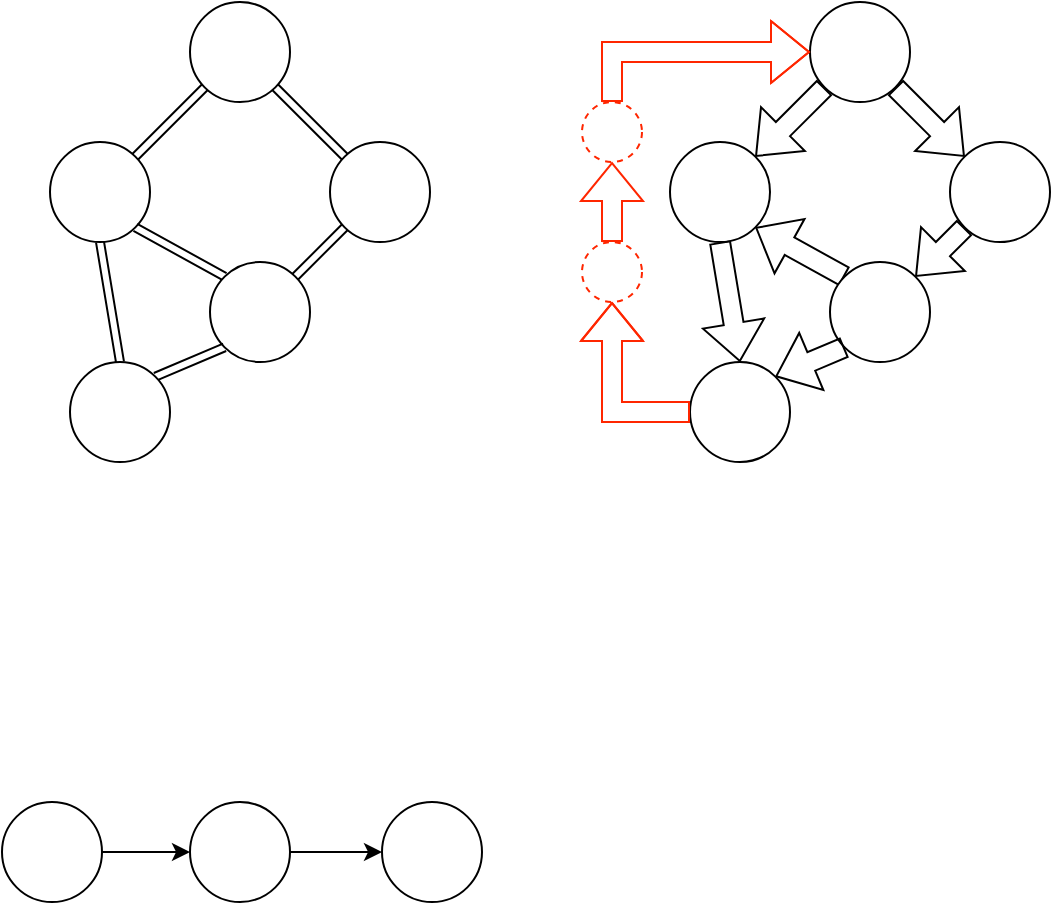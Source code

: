 <mxfile version="23.1.1" type="github">
  <diagram name="Page-1" id="xjqAh2hvt6Nd33HIjeej">
    <mxGraphModel dx="683" dy="361" grid="1" gridSize="10" guides="1" tooltips="1" connect="1" arrows="1" fold="1" page="1" pageScale="1" pageWidth="827" pageHeight="1169" math="0" shadow="0">
      <root>
        <mxCell id="0" />
        <mxCell id="1" parent="0" />
        <mxCell id="q3nDh8TTxS_02XK5S1tO-25" value="" style="group" vertex="1" connectable="0" parent="1">
          <mxGeometry x="164" y="30" width="190" height="230" as="geometry" />
        </mxCell>
        <mxCell id="q3nDh8TTxS_02XK5S1tO-1" value="" style="ellipse;whiteSpace=wrap;html=1;aspect=fixed;" vertex="1" parent="q3nDh8TTxS_02XK5S1tO-25">
          <mxGeometry x="70" width="50" height="50" as="geometry" />
        </mxCell>
        <mxCell id="q3nDh8TTxS_02XK5S1tO-7" style="edgeStyle=none;shape=link;rounded=0;orthogonalLoop=1;jettySize=auto;html=1;exitX=1;exitY=0;exitDx=0;exitDy=0;entryX=0;entryY=1;entryDx=0;entryDy=0;" edge="1" parent="q3nDh8TTxS_02XK5S1tO-25" source="q3nDh8TTxS_02XK5S1tO-2" target="q3nDh8TTxS_02XK5S1tO-1">
          <mxGeometry relative="1" as="geometry" />
        </mxCell>
        <mxCell id="q3nDh8TTxS_02XK5S1tO-2" value="" style="ellipse;whiteSpace=wrap;html=1;aspect=fixed;" vertex="1" parent="q3nDh8TTxS_02XK5S1tO-25">
          <mxGeometry y="70" width="50" height="50" as="geometry" />
        </mxCell>
        <mxCell id="q3nDh8TTxS_02XK5S1tO-10" style="edgeStyle=none;shape=link;rounded=0;orthogonalLoop=1;jettySize=auto;html=1;exitX=0;exitY=0;exitDx=0;exitDy=0;entryX=1;entryY=1;entryDx=0;entryDy=0;" edge="1" parent="q3nDh8TTxS_02XK5S1tO-25" source="q3nDh8TTxS_02XK5S1tO-3" target="q3nDh8TTxS_02XK5S1tO-2">
          <mxGeometry relative="1" as="geometry" />
        </mxCell>
        <mxCell id="q3nDh8TTxS_02XK5S1tO-3" value="" style="ellipse;whiteSpace=wrap;html=1;aspect=fixed;" vertex="1" parent="q3nDh8TTxS_02XK5S1tO-25">
          <mxGeometry x="80" y="130" width="50" height="50" as="geometry" />
        </mxCell>
        <mxCell id="q3nDh8TTxS_02XK5S1tO-9" style="edgeStyle=none;shape=link;rounded=0;orthogonalLoop=1;jettySize=auto;html=1;exitX=0;exitY=1;exitDx=0;exitDy=0;entryX=1;entryY=0;entryDx=0;entryDy=0;" edge="1" parent="q3nDh8TTxS_02XK5S1tO-25" source="q3nDh8TTxS_02XK5S1tO-4" target="q3nDh8TTxS_02XK5S1tO-3">
          <mxGeometry relative="1" as="geometry" />
        </mxCell>
        <mxCell id="q3nDh8TTxS_02XK5S1tO-4" value="" style="ellipse;whiteSpace=wrap;html=1;aspect=fixed;" vertex="1" parent="q3nDh8TTxS_02XK5S1tO-25">
          <mxGeometry x="140" y="70" width="50" height="50" as="geometry" />
        </mxCell>
        <mxCell id="q3nDh8TTxS_02XK5S1tO-8" style="edgeStyle=none;shape=link;rounded=0;orthogonalLoop=1;jettySize=auto;html=1;exitX=1;exitY=1;exitDx=0;exitDy=0;entryX=0;entryY=0;entryDx=0;entryDy=0;" edge="1" parent="q3nDh8TTxS_02XK5S1tO-25" source="q3nDh8TTxS_02XK5S1tO-1" target="q3nDh8TTxS_02XK5S1tO-4">
          <mxGeometry relative="1" as="geometry" />
        </mxCell>
        <mxCell id="q3nDh8TTxS_02XK5S1tO-12" style="edgeStyle=none;shape=link;rounded=0;orthogonalLoop=1;jettySize=auto;html=1;exitX=1;exitY=0;exitDx=0;exitDy=0;entryX=0;entryY=1;entryDx=0;entryDy=0;" edge="1" parent="q3nDh8TTxS_02XK5S1tO-25" source="q3nDh8TTxS_02XK5S1tO-5" target="q3nDh8TTxS_02XK5S1tO-3">
          <mxGeometry relative="1" as="geometry" />
        </mxCell>
        <mxCell id="q3nDh8TTxS_02XK5S1tO-5" value="" style="ellipse;whiteSpace=wrap;html=1;aspect=fixed;" vertex="1" parent="q3nDh8TTxS_02XK5S1tO-25">
          <mxGeometry x="10" y="180" width="50" height="50" as="geometry" />
        </mxCell>
        <mxCell id="q3nDh8TTxS_02XK5S1tO-11" style="edgeStyle=none;shape=link;rounded=0;orthogonalLoop=1;jettySize=auto;html=1;exitX=0.5;exitY=1;exitDx=0;exitDy=0;entryX=0.5;entryY=0;entryDx=0;entryDy=0;" edge="1" parent="q3nDh8TTxS_02XK5S1tO-25" source="q3nDh8TTxS_02XK5S1tO-2" target="q3nDh8TTxS_02XK5S1tO-5">
          <mxGeometry relative="1" as="geometry" />
        </mxCell>
        <mxCell id="q3nDh8TTxS_02XK5S1tO-38" value="" style="group" vertex="1" connectable="0" parent="1">
          <mxGeometry x="430" y="30" width="234" height="230" as="geometry" />
        </mxCell>
        <mxCell id="q3nDh8TTxS_02XK5S1tO-29" value="" style="group" vertex="1" connectable="0" parent="q3nDh8TTxS_02XK5S1tO-38">
          <mxGeometry x="44" width="190" height="230" as="geometry" />
        </mxCell>
        <mxCell id="q3nDh8TTxS_02XK5S1tO-14" value="" style="ellipse;whiteSpace=wrap;html=1;aspect=fixed;" vertex="1" parent="q3nDh8TTxS_02XK5S1tO-29">
          <mxGeometry x="70" width="50" height="50" as="geometry" />
        </mxCell>
        <mxCell id="q3nDh8TTxS_02XK5S1tO-15" style="edgeStyle=none;shape=flexArrow;rounded=0;orthogonalLoop=1;jettySize=auto;html=1;exitX=1;exitY=0;exitDx=0;exitDy=0;entryX=0;entryY=1;entryDx=0;entryDy=0;startArrow=block;endArrow=none;endFill=0;" edge="1" parent="q3nDh8TTxS_02XK5S1tO-29" source="q3nDh8TTxS_02XK5S1tO-17" target="q3nDh8TTxS_02XK5S1tO-14">
          <mxGeometry relative="1" as="geometry" />
        </mxCell>
        <mxCell id="q3nDh8TTxS_02XK5S1tO-17" value="" style="ellipse;whiteSpace=wrap;html=1;aspect=fixed;" vertex="1" parent="q3nDh8TTxS_02XK5S1tO-29">
          <mxGeometry y="70" width="50" height="50" as="geometry" />
        </mxCell>
        <mxCell id="q3nDh8TTxS_02XK5S1tO-18" style="edgeStyle=none;shape=flexArrow;rounded=0;orthogonalLoop=1;jettySize=auto;html=1;exitX=0;exitY=0;exitDx=0;exitDy=0;entryX=1;entryY=1;entryDx=0;entryDy=0;" edge="1" parent="q3nDh8TTxS_02XK5S1tO-29" source="q3nDh8TTxS_02XK5S1tO-19" target="q3nDh8TTxS_02XK5S1tO-17">
          <mxGeometry relative="1" as="geometry" />
        </mxCell>
        <mxCell id="q3nDh8TTxS_02XK5S1tO-19" value="" style="ellipse;whiteSpace=wrap;html=1;aspect=fixed;" vertex="1" parent="q3nDh8TTxS_02XK5S1tO-29">
          <mxGeometry x="80" y="130" width="50" height="50" as="geometry" />
        </mxCell>
        <mxCell id="q3nDh8TTxS_02XK5S1tO-20" style="edgeStyle=none;shape=flexArrow;rounded=0;orthogonalLoop=1;jettySize=auto;html=1;exitX=0;exitY=1;exitDx=0;exitDy=0;entryX=1;entryY=0;entryDx=0;entryDy=0;" edge="1" parent="q3nDh8TTxS_02XK5S1tO-29" source="q3nDh8TTxS_02XK5S1tO-21" target="q3nDh8TTxS_02XK5S1tO-19">
          <mxGeometry relative="1" as="geometry" />
        </mxCell>
        <mxCell id="q3nDh8TTxS_02XK5S1tO-21" value="" style="ellipse;whiteSpace=wrap;html=1;aspect=fixed;" vertex="1" parent="q3nDh8TTxS_02XK5S1tO-29">
          <mxGeometry x="140" y="70" width="50" height="50" as="geometry" />
        </mxCell>
        <mxCell id="q3nDh8TTxS_02XK5S1tO-13" style="edgeStyle=none;shape=flexArrow;rounded=0;orthogonalLoop=1;jettySize=auto;html=1;exitX=1;exitY=1;exitDx=0;exitDy=0;entryX=0;entryY=0;entryDx=0;entryDy=0;" edge="1" parent="q3nDh8TTxS_02XK5S1tO-29" source="q3nDh8TTxS_02XK5S1tO-14" target="q3nDh8TTxS_02XK5S1tO-21">
          <mxGeometry relative="1" as="geometry" />
        </mxCell>
        <mxCell id="q3nDh8TTxS_02XK5S1tO-22" style="edgeStyle=none;shape=flexArrow;rounded=0;orthogonalLoop=1;jettySize=auto;html=1;exitX=1;exitY=0;exitDx=0;exitDy=0;entryX=0;entryY=1;entryDx=0;entryDy=0;startArrow=block;endArrow=none;endFill=0;" edge="1" parent="q3nDh8TTxS_02XK5S1tO-29" source="q3nDh8TTxS_02XK5S1tO-23" target="q3nDh8TTxS_02XK5S1tO-19">
          <mxGeometry relative="1" as="geometry" />
        </mxCell>
        <mxCell id="q3nDh8TTxS_02XK5S1tO-23" value="" style="ellipse;whiteSpace=wrap;html=1;aspect=fixed;" vertex="1" parent="q3nDh8TTxS_02XK5S1tO-29">
          <mxGeometry x="10" y="180" width="50" height="50" as="geometry" />
        </mxCell>
        <mxCell id="q3nDh8TTxS_02XK5S1tO-16" style="edgeStyle=none;shape=flexArrow;rounded=0;orthogonalLoop=1;jettySize=auto;html=1;exitX=0.5;exitY=1;exitDx=0;exitDy=0;entryX=0.5;entryY=0;entryDx=0;entryDy=0;" edge="1" parent="q3nDh8TTxS_02XK5S1tO-29" source="q3nDh8TTxS_02XK5S1tO-17" target="q3nDh8TTxS_02XK5S1tO-23">
          <mxGeometry relative="1" as="geometry" />
        </mxCell>
        <mxCell id="q3nDh8TTxS_02XK5S1tO-32" value="" style="ellipse;whiteSpace=wrap;html=1;aspect=fixed;dashed=1;strokeColor=#ff2600;" vertex="1" parent="q3nDh8TTxS_02XK5S1tO-38">
          <mxGeometry y="120" width="30" height="30" as="geometry" />
        </mxCell>
        <mxCell id="q3nDh8TTxS_02XK5S1tO-36" style="edgeStyle=orthogonalEdgeStyle;shape=flexArrow;rounded=0;orthogonalLoop=1;jettySize=auto;html=1;exitX=0.5;exitY=0;exitDx=0;exitDy=0;entryX=0;entryY=0.5;entryDx=0;entryDy=0;strokeColor=#ff2600;" edge="1" parent="q3nDh8TTxS_02XK5S1tO-38" source="q3nDh8TTxS_02XK5S1tO-34" target="q3nDh8TTxS_02XK5S1tO-14">
          <mxGeometry relative="1" as="geometry" />
        </mxCell>
        <mxCell id="q3nDh8TTxS_02XK5S1tO-34" value="" style="ellipse;whiteSpace=wrap;html=1;aspect=fixed;dashed=1;strokeColor=#ff2600;" vertex="1" parent="q3nDh8TTxS_02XK5S1tO-38">
          <mxGeometry y="50" width="30" height="30" as="geometry" />
        </mxCell>
        <mxCell id="q3nDh8TTxS_02XK5S1tO-37" style="edgeStyle=none;shape=flexArrow;rounded=0;orthogonalLoop=1;jettySize=auto;html=1;exitX=0.5;exitY=0;exitDx=0;exitDy=0;entryX=0.5;entryY=1;entryDx=0;entryDy=0;strokeColor=#ff2600;" edge="1" parent="q3nDh8TTxS_02XK5S1tO-38" source="q3nDh8TTxS_02XK5S1tO-32" target="q3nDh8TTxS_02XK5S1tO-34">
          <mxGeometry relative="1" as="geometry" />
        </mxCell>
        <mxCell id="q3nDh8TTxS_02XK5S1tO-35" style="edgeStyle=orthogonalEdgeStyle;shape=flexArrow;rounded=0;orthogonalLoop=1;jettySize=auto;html=1;exitX=0;exitY=0.5;exitDx=0;exitDy=0;entryX=0.5;entryY=1;entryDx=0;entryDy=0;strokeColor=#ff2600;" edge="1" parent="q3nDh8TTxS_02XK5S1tO-38" source="q3nDh8TTxS_02XK5S1tO-23" target="q3nDh8TTxS_02XK5S1tO-32">
          <mxGeometry relative="1" as="geometry" />
        </mxCell>
        <mxCell id="q3nDh8TTxS_02XK5S1tO-52" style="edgeStyle=none;rounded=0;orthogonalLoop=1;jettySize=auto;html=1;exitX=1;exitY=0.5;exitDx=0;exitDy=0;entryX=0;entryY=0.5;entryDx=0;entryDy=0;" edge="1" parent="1" source="q3nDh8TTxS_02XK5S1tO-44" target="q3nDh8TTxS_02XK5S1tO-46">
          <mxGeometry relative="1" as="geometry" />
        </mxCell>
        <mxCell id="q3nDh8TTxS_02XK5S1tO-44" value="" style="ellipse;whiteSpace=wrap;html=1;aspect=fixed;" vertex="1" parent="1">
          <mxGeometry x="234" y="430" width="50" height="50" as="geometry" />
        </mxCell>
        <mxCell id="q3nDh8TTxS_02XK5S1tO-46" value="" style="ellipse;whiteSpace=wrap;html=1;aspect=fixed;" vertex="1" parent="1">
          <mxGeometry x="330" y="430" width="50" height="50" as="geometry" />
        </mxCell>
        <mxCell id="q3nDh8TTxS_02XK5S1tO-51" style="edgeStyle=none;rounded=0;orthogonalLoop=1;jettySize=auto;html=1;exitX=1;exitY=0.5;exitDx=0;exitDy=0;entryX=0;entryY=0.5;entryDx=0;entryDy=0;" edge="1" parent="1" source="q3nDh8TTxS_02XK5S1tO-49" target="q3nDh8TTxS_02XK5S1tO-44">
          <mxGeometry relative="1" as="geometry" />
        </mxCell>
        <mxCell id="q3nDh8TTxS_02XK5S1tO-49" value="" style="ellipse;whiteSpace=wrap;html=1;aspect=fixed;" vertex="1" parent="1">
          <mxGeometry x="140" y="430" width="50" height="50" as="geometry" />
        </mxCell>
      </root>
    </mxGraphModel>
  </diagram>
</mxfile>
